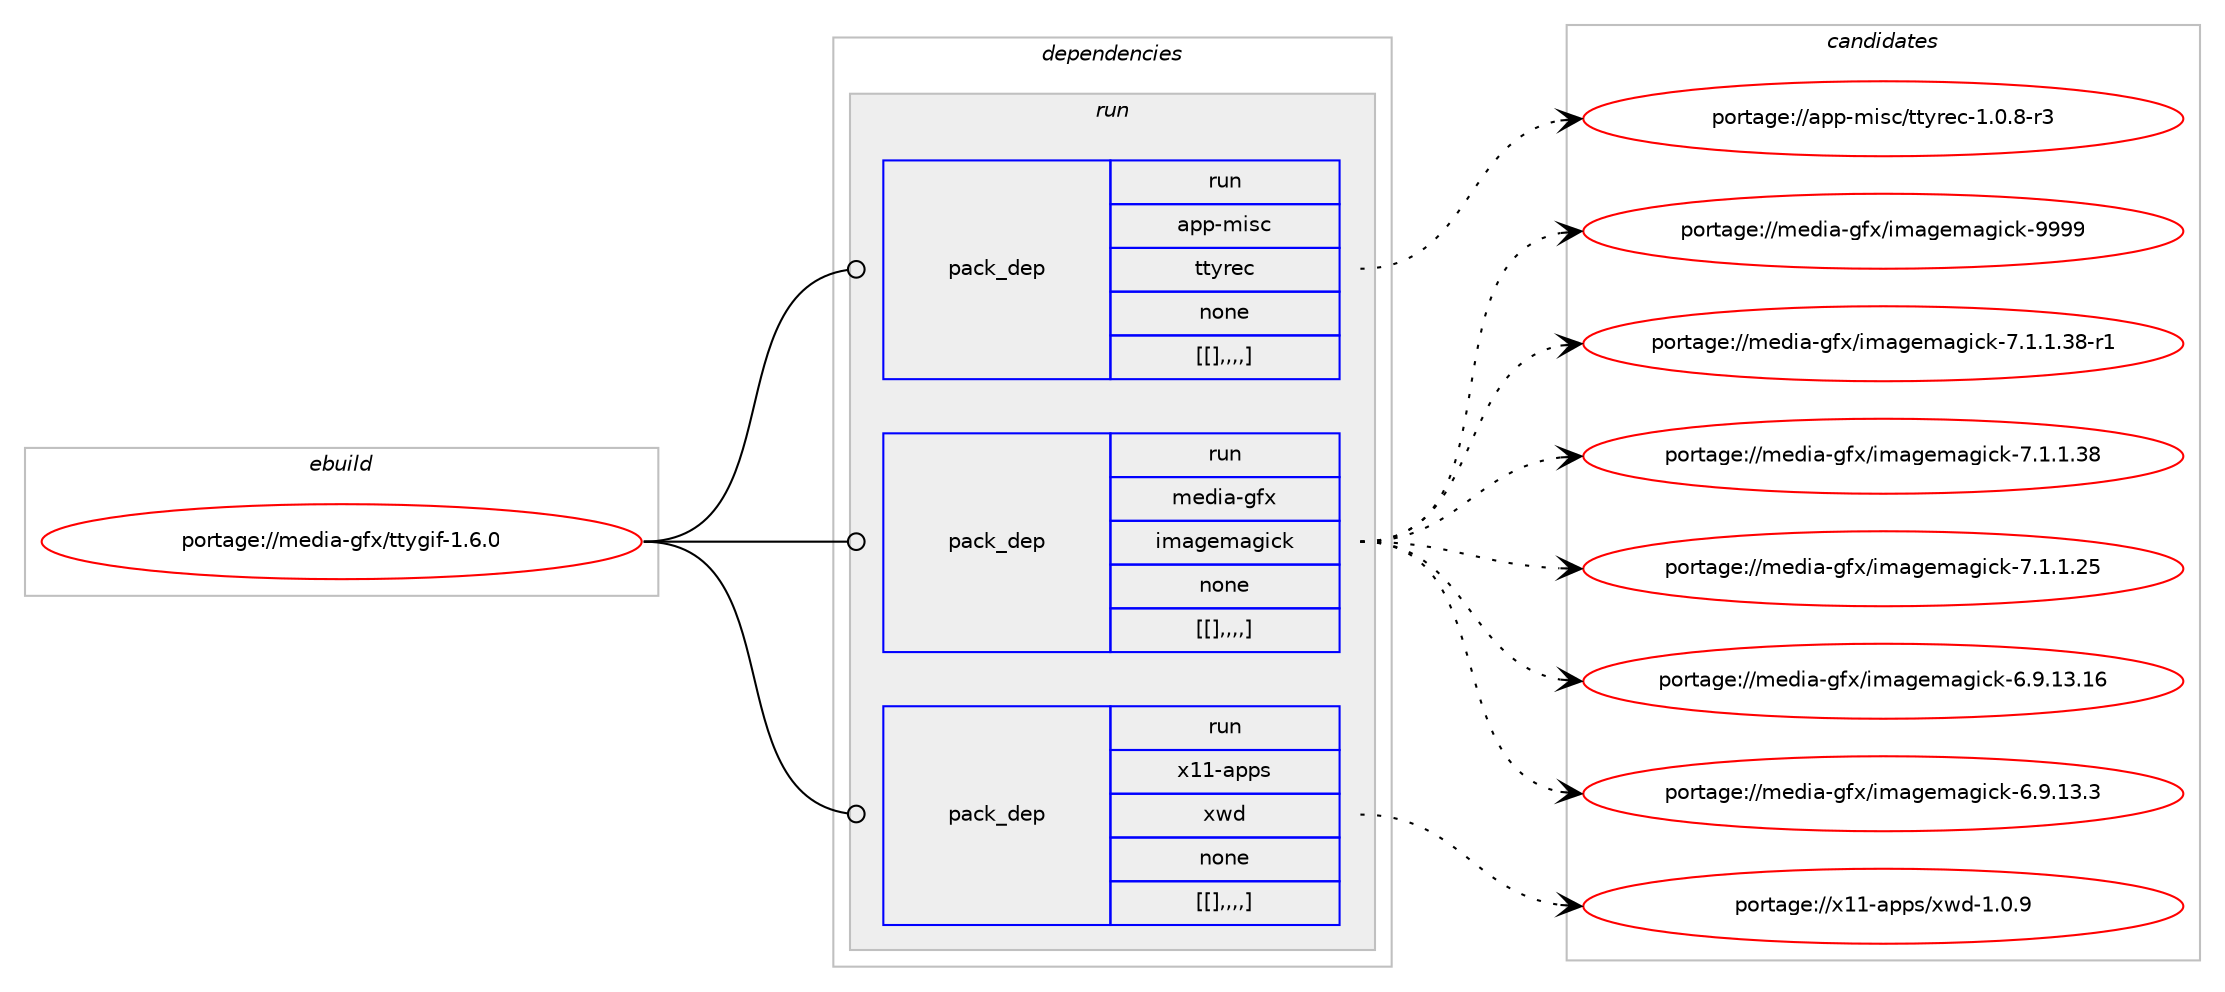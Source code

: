 digraph prolog {

# *************
# Graph options
# *************

newrank=true;
concentrate=true;
compound=true;
graph [rankdir=LR,fontname=Helvetica,fontsize=10,ranksep=1.5];#, ranksep=2.5, nodesep=0.2];
edge  [arrowhead=vee];
node  [fontname=Helvetica,fontsize=10];

# **********
# The ebuild
# **********

subgraph cluster_leftcol {
color=gray;
label=<<i>ebuild</i>>;
id [label="portage://media-gfx/ttygif-1.6.0", color=red, width=4, href="../media-gfx/ttygif-1.6.0.svg"];
}

# ****************
# The dependencies
# ****************

subgraph cluster_midcol {
color=gray;
label=<<i>dependencies</i>>;
subgraph cluster_compile {
fillcolor="#eeeeee";
style=filled;
label=<<i>compile</i>>;
}
subgraph cluster_compileandrun {
fillcolor="#eeeeee";
style=filled;
label=<<i>compile and run</i>>;
}
subgraph cluster_run {
fillcolor="#eeeeee";
style=filled;
label=<<i>run</i>>;
subgraph pack230367 {
dependency310145 [label=<<TABLE BORDER="0" CELLBORDER="1" CELLSPACING="0" CELLPADDING="4" WIDTH="220"><TR><TD ROWSPAN="6" CELLPADDING="30">pack_dep</TD></TR><TR><TD WIDTH="110">run</TD></TR><TR><TD>app-misc</TD></TR><TR><TD>ttyrec</TD></TR><TR><TD>none</TD></TR><TR><TD>[[],,,,]</TD></TR></TABLE>>, shape=none, color=blue];
}
id:e -> dependency310145:w [weight=20,style="solid",arrowhead="odot"];
subgraph pack230368 {
dependency310146 [label=<<TABLE BORDER="0" CELLBORDER="1" CELLSPACING="0" CELLPADDING="4" WIDTH="220"><TR><TD ROWSPAN="6" CELLPADDING="30">pack_dep</TD></TR><TR><TD WIDTH="110">run</TD></TR><TR><TD>media-gfx</TD></TR><TR><TD>imagemagick</TD></TR><TR><TD>none</TD></TR><TR><TD>[[],,,,]</TD></TR></TABLE>>, shape=none, color=blue];
}
id:e -> dependency310146:w [weight=20,style="solid",arrowhead="odot"];
subgraph pack230369 {
dependency310147 [label=<<TABLE BORDER="0" CELLBORDER="1" CELLSPACING="0" CELLPADDING="4" WIDTH="220"><TR><TD ROWSPAN="6" CELLPADDING="30">pack_dep</TD></TR><TR><TD WIDTH="110">run</TD></TR><TR><TD>x11-apps</TD></TR><TR><TD>xwd</TD></TR><TR><TD>none</TD></TR><TR><TD>[[],,,,]</TD></TR></TABLE>>, shape=none, color=blue];
}
id:e -> dependency310147:w [weight=20,style="solid",arrowhead="odot"];
}
}

# **************
# The candidates
# **************

subgraph cluster_choices {
rank=same;
color=gray;
label=<<i>candidates</i>>;

subgraph choice230367 {
color=black;
nodesep=1;
choice97112112451091051159947116116121114101994549464846564511451 [label="portage://app-misc/ttyrec-1.0.8-r3", color=red, width=4,href="../app-misc/ttyrec-1.0.8-r3.svg"];
dependency310145:e -> choice97112112451091051159947116116121114101994549464846564511451:w [style=dotted,weight="100"];
}
subgraph choice230368 {
color=black;
nodesep=1;
choice1091011001059745103102120471051099710310110997103105991074557575757 [label="portage://media-gfx/imagemagick-9999", color=red, width=4,href="../media-gfx/imagemagick-9999.svg"];
choice1091011001059745103102120471051099710310110997103105991074555464946494651564511449 [label="portage://media-gfx/imagemagick-7.1.1.38-r1", color=red, width=4,href="../media-gfx/imagemagick-7.1.1.38-r1.svg"];
choice109101100105974510310212047105109971031011099710310599107455546494649465156 [label="portage://media-gfx/imagemagick-7.1.1.38", color=red, width=4,href="../media-gfx/imagemagick-7.1.1.38.svg"];
choice109101100105974510310212047105109971031011099710310599107455546494649465053 [label="portage://media-gfx/imagemagick-7.1.1.25", color=red, width=4,href="../media-gfx/imagemagick-7.1.1.25.svg"];
choice10910110010597451031021204710510997103101109971031059910745544657464951464954 [label="portage://media-gfx/imagemagick-6.9.13.16", color=red, width=4,href="../media-gfx/imagemagick-6.9.13.16.svg"];
choice109101100105974510310212047105109971031011099710310599107455446574649514651 [label="portage://media-gfx/imagemagick-6.9.13.3", color=red, width=4,href="../media-gfx/imagemagick-6.9.13.3.svg"];
dependency310146:e -> choice1091011001059745103102120471051099710310110997103105991074557575757:w [style=dotted,weight="100"];
dependency310146:e -> choice1091011001059745103102120471051099710310110997103105991074555464946494651564511449:w [style=dotted,weight="100"];
dependency310146:e -> choice109101100105974510310212047105109971031011099710310599107455546494649465156:w [style=dotted,weight="100"];
dependency310146:e -> choice109101100105974510310212047105109971031011099710310599107455546494649465053:w [style=dotted,weight="100"];
dependency310146:e -> choice10910110010597451031021204710510997103101109971031059910745544657464951464954:w [style=dotted,weight="100"];
dependency310146:e -> choice109101100105974510310212047105109971031011099710310599107455446574649514651:w [style=dotted,weight="100"];
}
subgraph choice230369 {
color=black;
nodesep=1;
choice1204949459711211211547120119100454946484657 [label="portage://x11-apps/xwd-1.0.9", color=red, width=4,href="../x11-apps/xwd-1.0.9.svg"];
dependency310147:e -> choice1204949459711211211547120119100454946484657:w [style=dotted,weight="100"];
}
}

}
